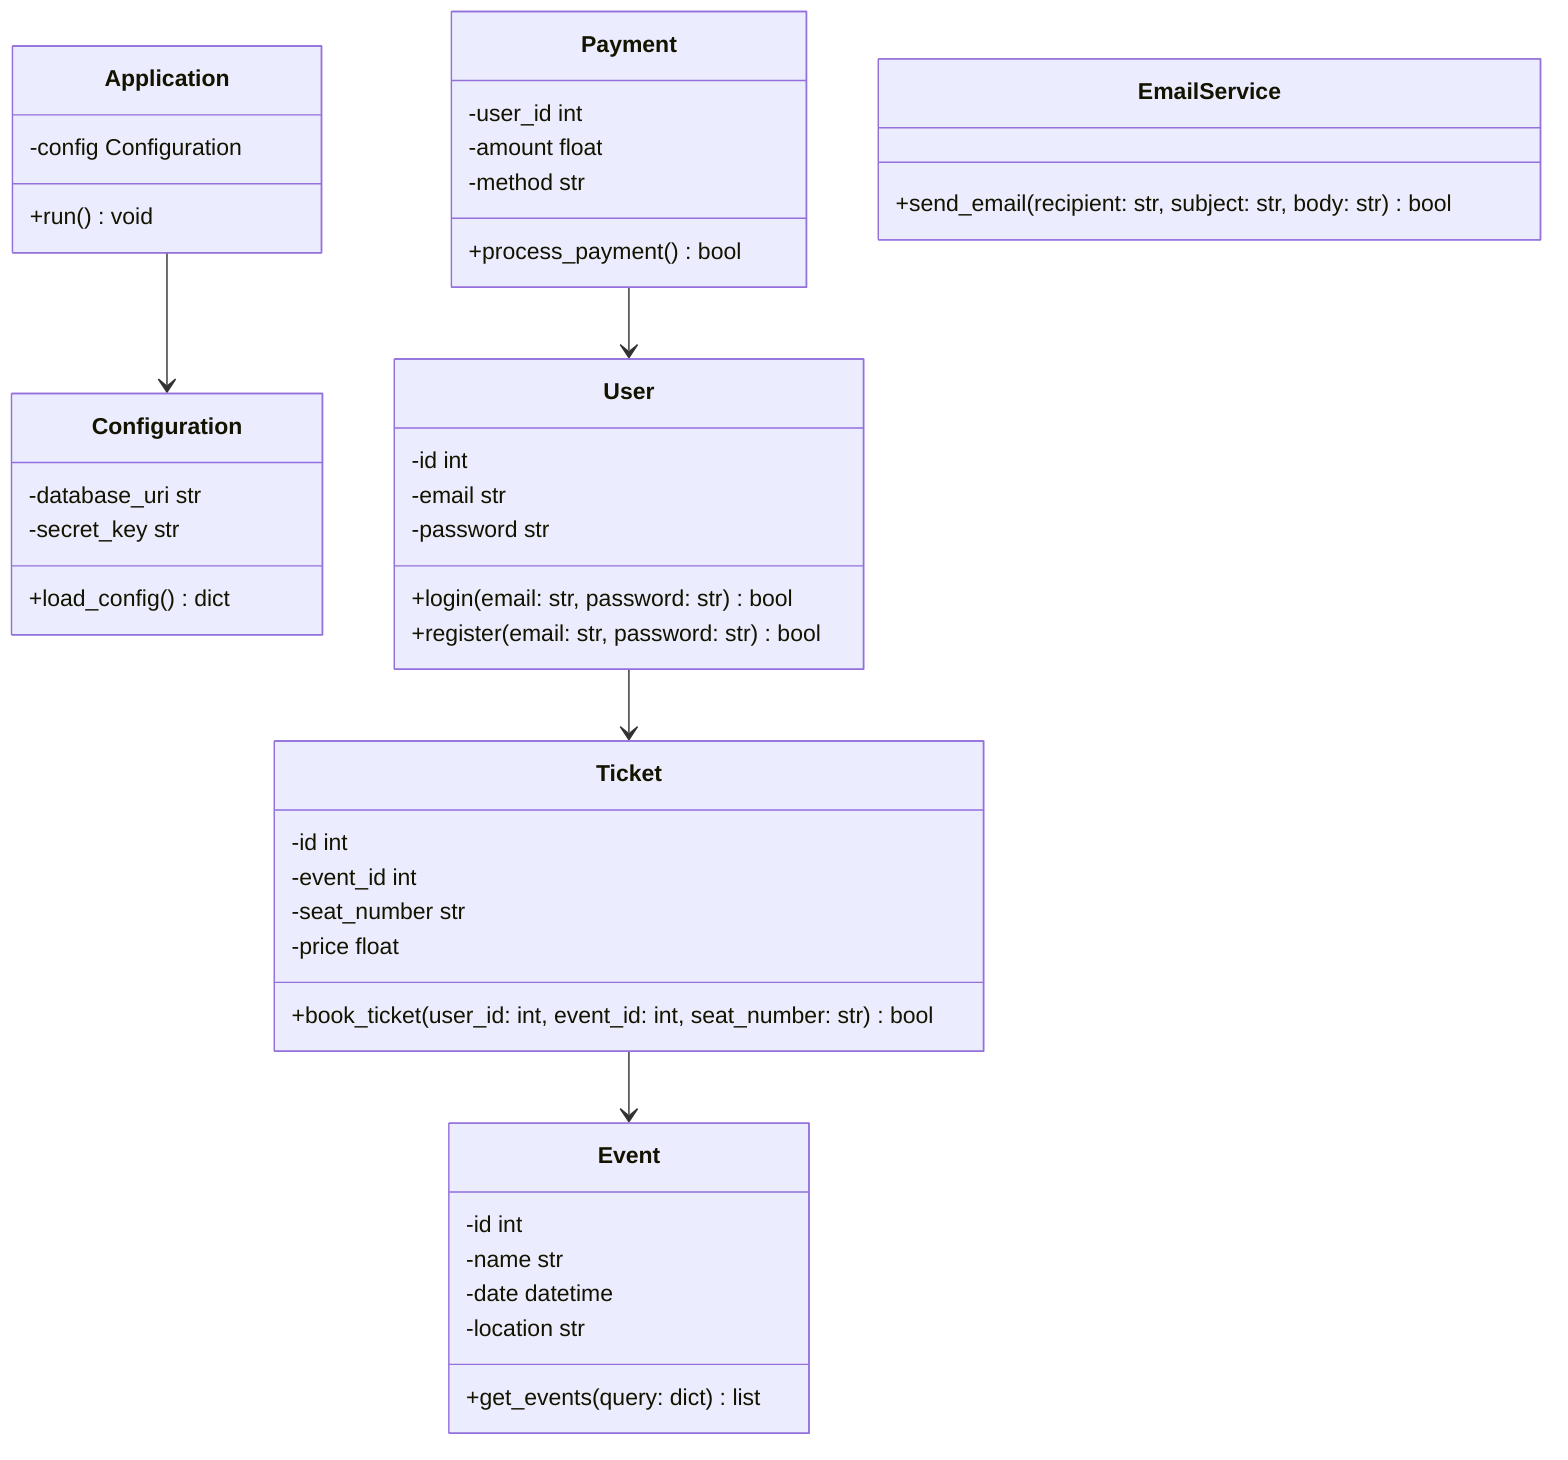 classDiagram
    class Application {
        -config Configuration
        +run() void
    }
    class Configuration {
        -database_uri str
        -secret_key str
        +load_config() dict
    }
    class Event {
        -id int
        -name str
        -date datetime
        -location str
        +get_events(query: dict) list
    }
    class Ticket {
        -id int
        -event_id int
        -seat_number str
        -price float
        +book_ticket(user_id: int, event_id: int, seat_number: str) bool
    }
    class User {
        -id int
        -email str
        -password str
        +login(email: str, password: str) bool
        +register(email: str, password: str) bool
    }
    class Payment {
        -user_id int
        -amount float
        -method str
        +process_payment() bool
    }
    class EmailService {
        +send_email(recipient: str, subject: str, body: str) bool
    }
    Application --> Configuration
    Ticket --> Event
    User --> Ticket
    Payment --> User